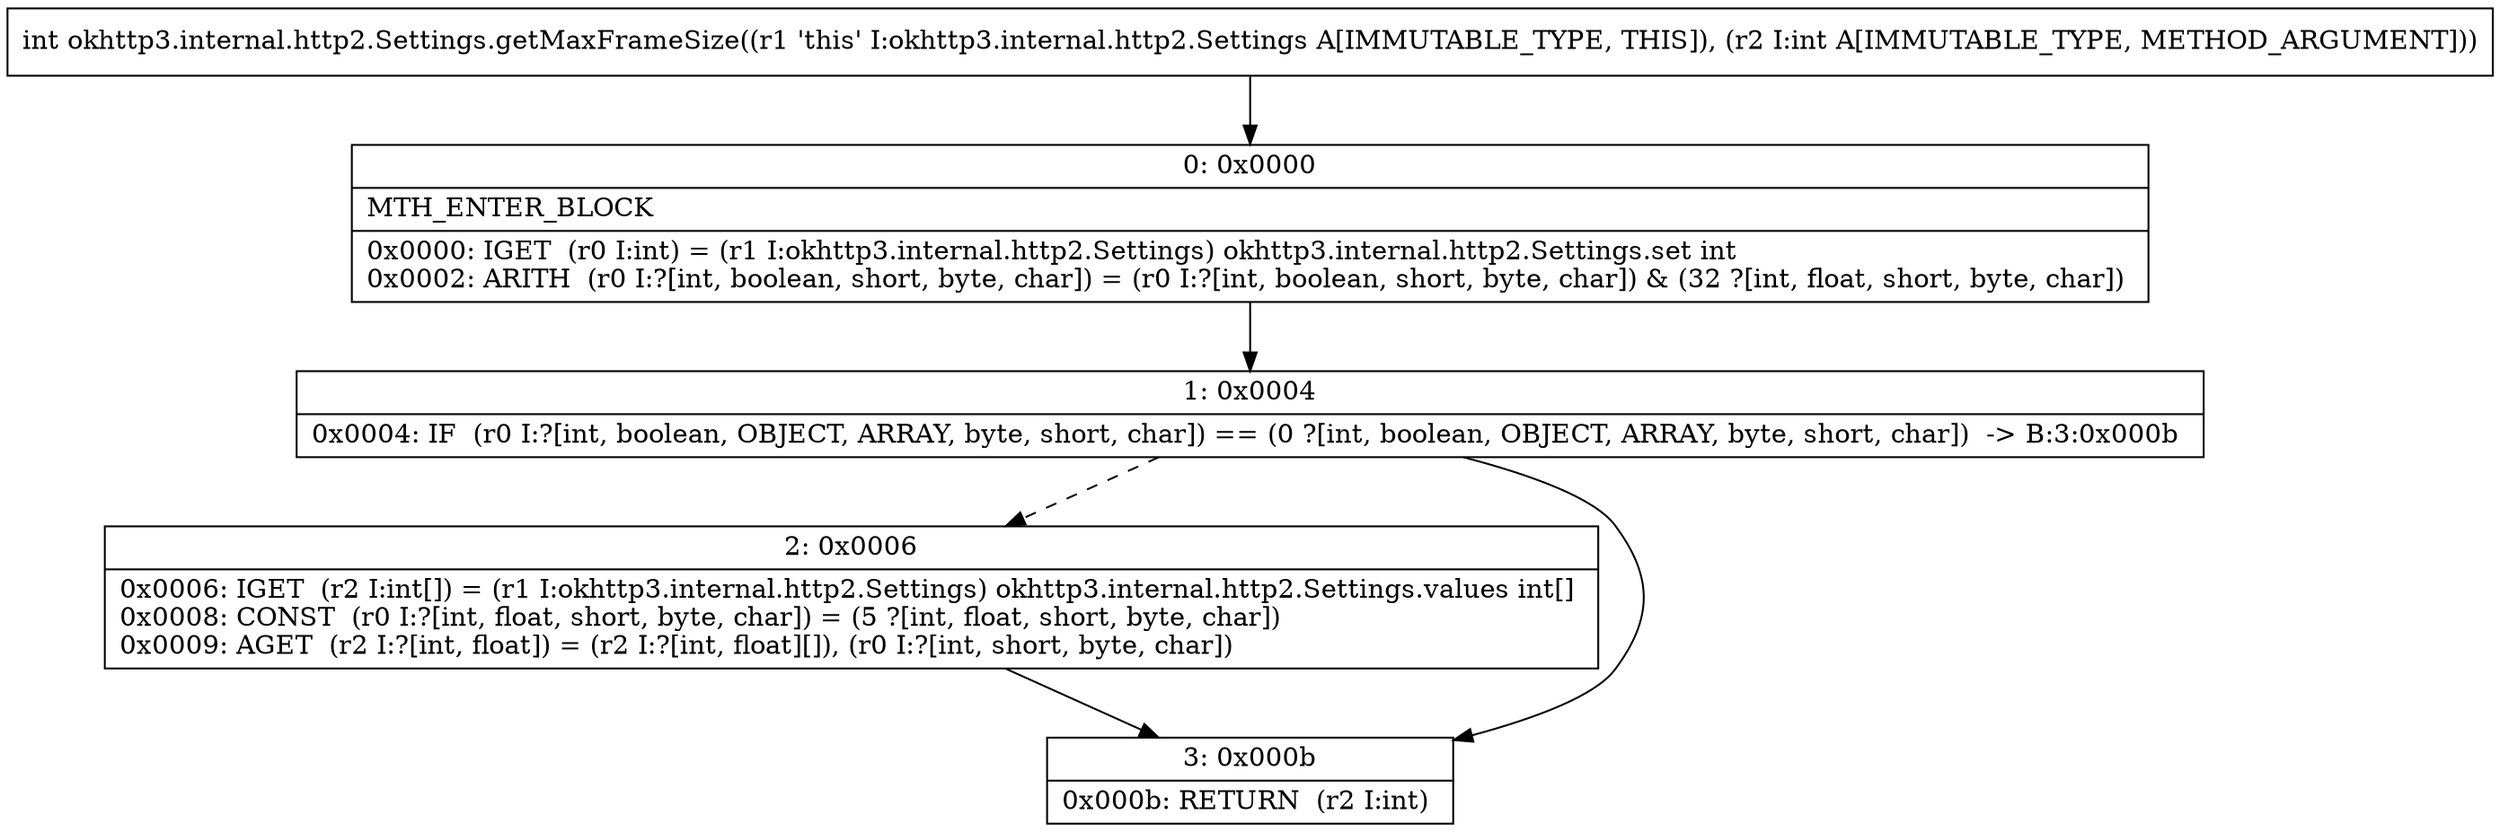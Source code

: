 digraph "CFG forokhttp3.internal.http2.Settings.getMaxFrameSize(I)I" {
Node_0 [shape=record,label="{0\:\ 0x0000|MTH_ENTER_BLOCK\l|0x0000: IGET  (r0 I:int) = (r1 I:okhttp3.internal.http2.Settings) okhttp3.internal.http2.Settings.set int \l0x0002: ARITH  (r0 I:?[int, boolean, short, byte, char]) = (r0 I:?[int, boolean, short, byte, char]) & (32 ?[int, float, short, byte, char]) \l}"];
Node_1 [shape=record,label="{1\:\ 0x0004|0x0004: IF  (r0 I:?[int, boolean, OBJECT, ARRAY, byte, short, char]) == (0 ?[int, boolean, OBJECT, ARRAY, byte, short, char])  \-\> B:3:0x000b \l}"];
Node_2 [shape=record,label="{2\:\ 0x0006|0x0006: IGET  (r2 I:int[]) = (r1 I:okhttp3.internal.http2.Settings) okhttp3.internal.http2.Settings.values int[] \l0x0008: CONST  (r0 I:?[int, float, short, byte, char]) = (5 ?[int, float, short, byte, char]) \l0x0009: AGET  (r2 I:?[int, float]) = (r2 I:?[int, float][]), (r0 I:?[int, short, byte, char]) \l}"];
Node_3 [shape=record,label="{3\:\ 0x000b|0x000b: RETURN  (r2 I:int) \l}"];
MethodNode[shape=record,label="{int okhttp3.internal.http2.Settings.getMaxFrameSize((r1 'this' I:okhttp3.internal.http2.Settings A[IMMUTABLE_TYPE, THIS]), (r2 I:int A[IMMUTABLE_TYPE, METHOD_ARGUMENT])) }"];
MethodNode -> Node_0;
Node_0 -> Node_1;
Node_1 -> Node_2[style=dashed];
Node_1 -> Node_3;
Node_2 -> Node_3;
}


